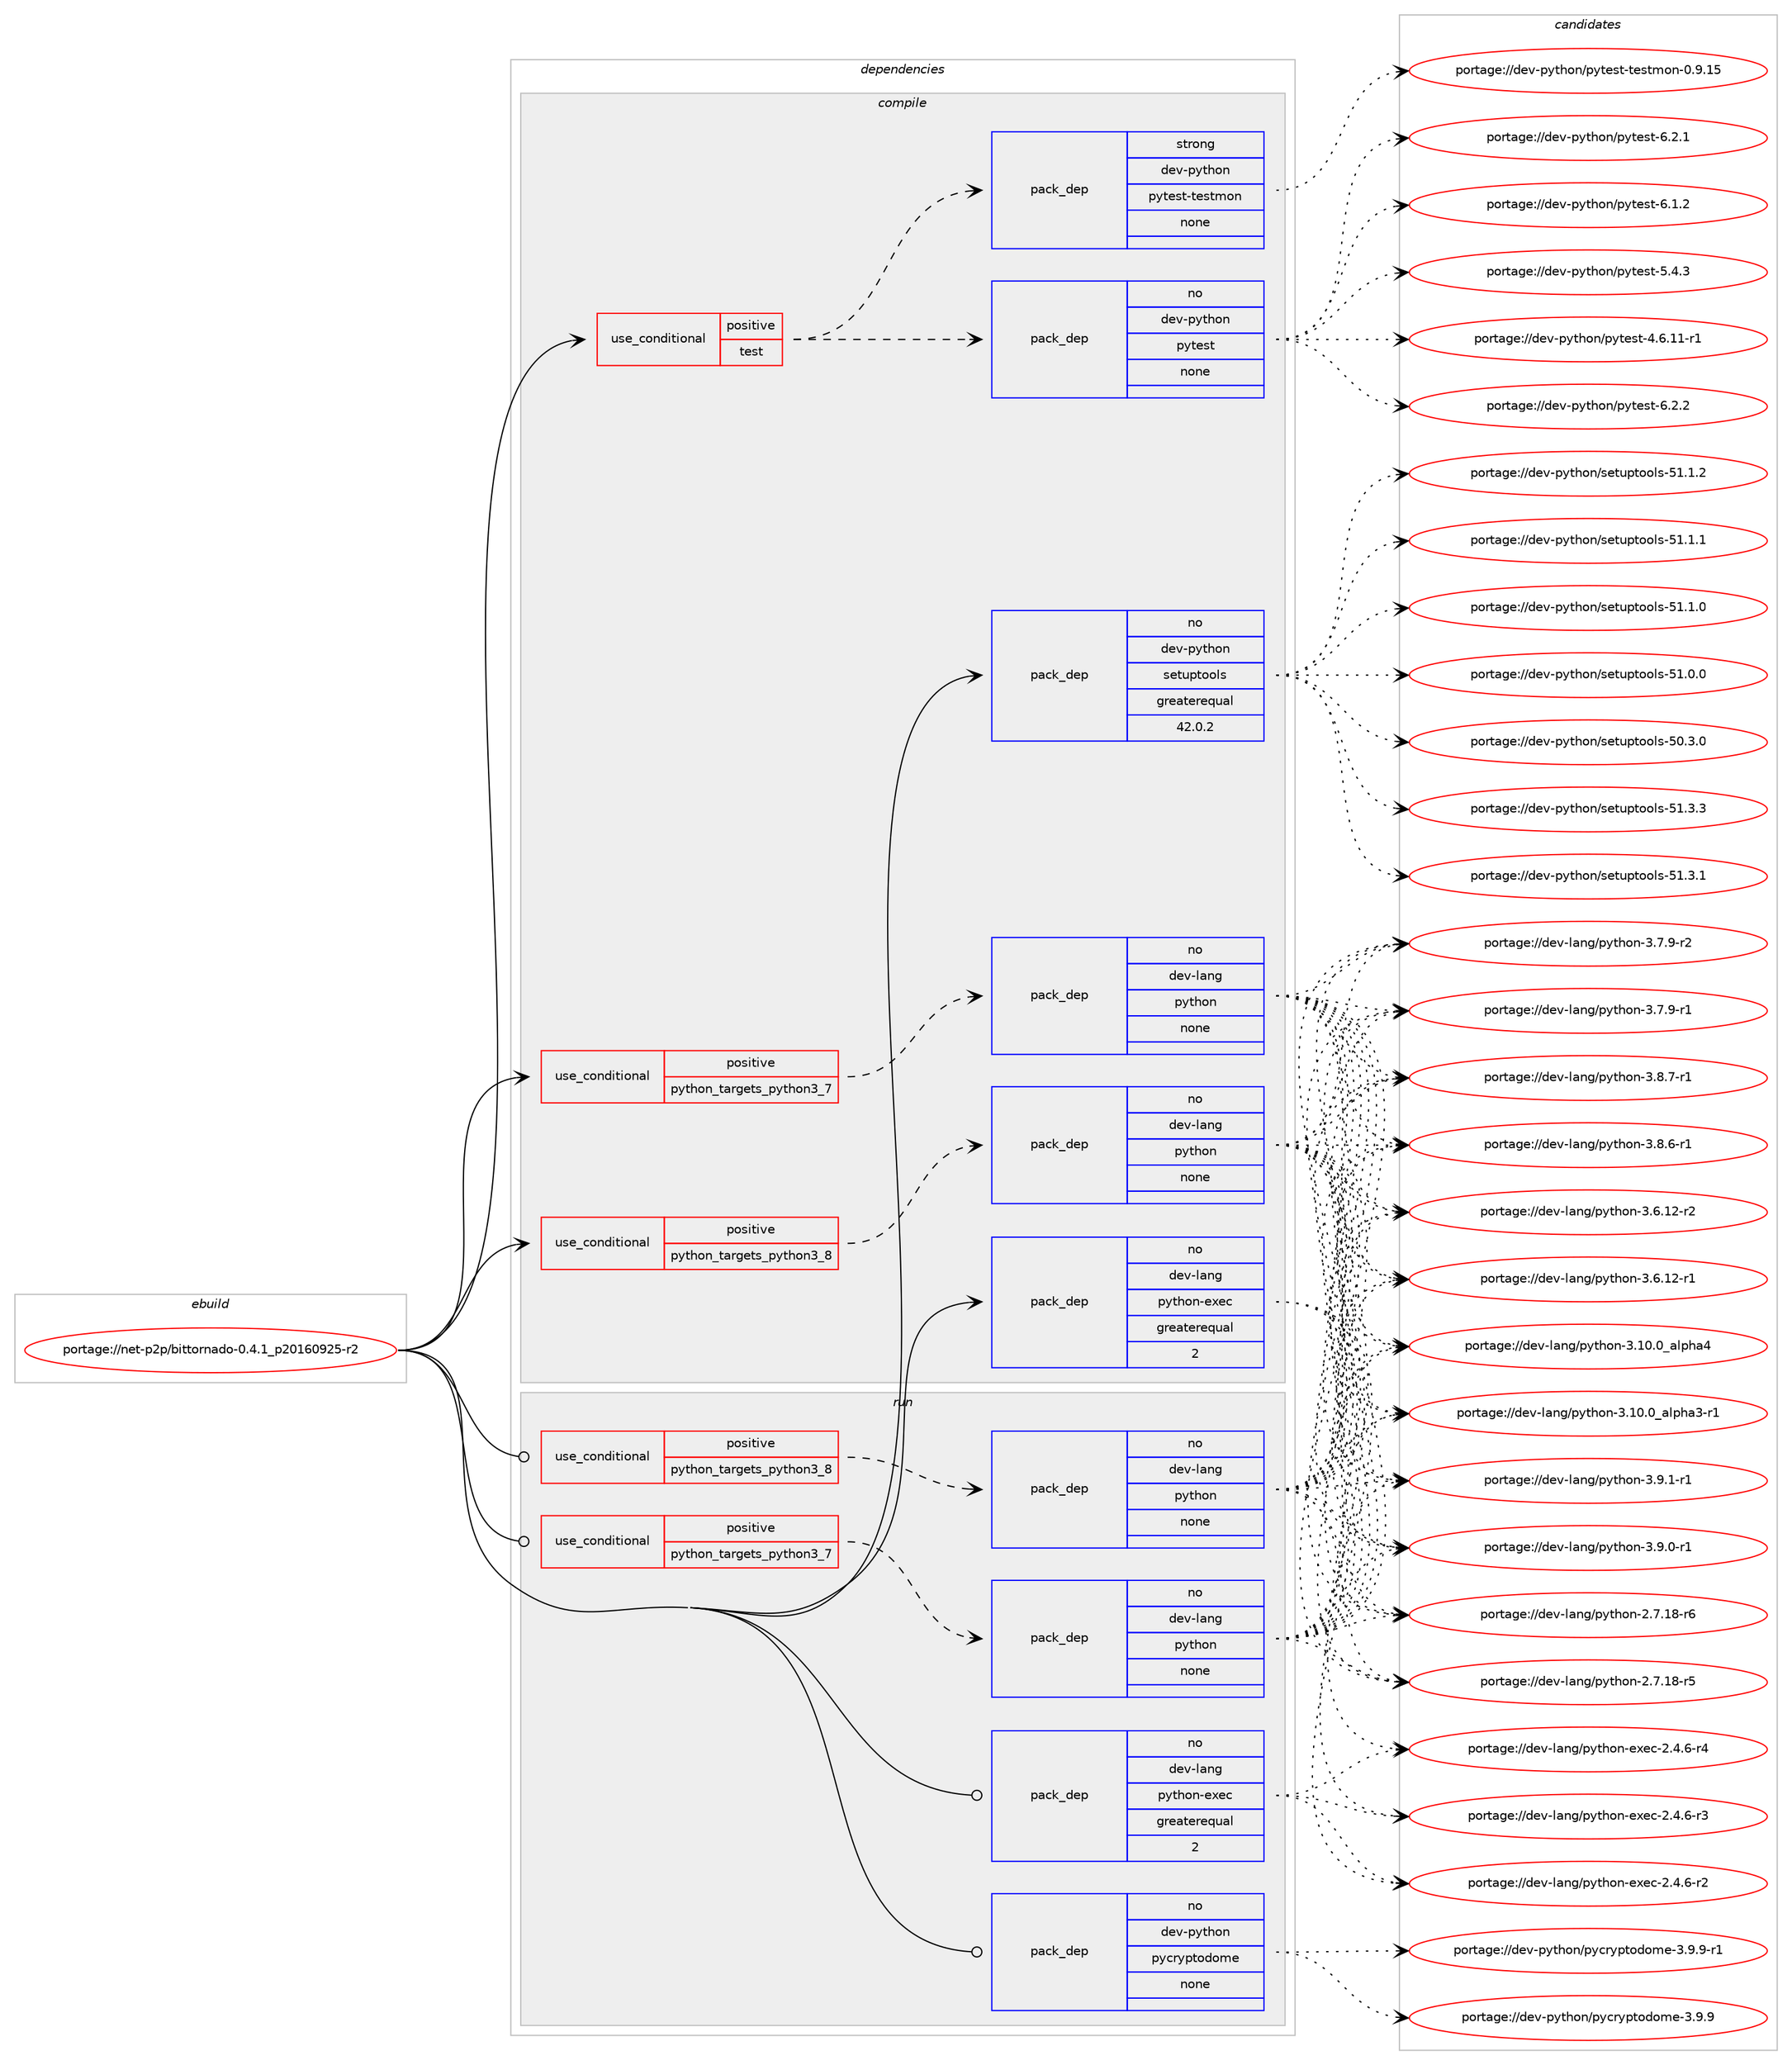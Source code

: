 digraph prolog {

# *************
# Graph options
# *************

newrank=true;
concentrate=true;
compound=true;
graph [rankdir=LR,fontname=Helvetica,fontsize=10,ranksep=1.5];#, ranksep=2.5, nodesep=0.2];
edge  [arrowhead=vee];
node  [fontname=Helvetica,fontsize=10];

# **********
# The ebuild
# **********

subgraph cluster_leftcol {
color=gray;
rank=same;
label=<<i>ebuild</i>>;
id [label="portage://net-p2p/bittornado-0.4.1_p20160925-r2", color=red, width=4, href="../net-p2p/bittornado-0.4.1_p20160925-r2.svg"];
}

# ****************
# The dependencies
# ****************

subgraph cluster_midcol {
color=gray;
label=<<i>dependencies</i>>;
subgraph cluster_compile {
fillcolor="#eeeeee";
style=filled;
label=<<i>compile</i>>;
subgraph cond7099 {
dependency22938 [label=<<TABLE BORDER="0" CELLBORDER="1" CELLSPACING="0" CELLPADDING="4"><TR><TD ROWSPAN="3" CELLPADDING="10">use_conditional</TD></TR><TR><TD>positive</TD></TR><TR><TD>python_targets_python3_7</TD></TR></TABLE>>, shape=none, color=red];
subgraph pack15656 {
dependency22939 [label=<<TABLE BORDER="0" CELLBORDER="1" CELLSPACING="0" CELLPADDING="4" WIDTH="220"><TR><TD ROWSPAN="6" CELLPADDING="30">pack_dep</TD></TR><TR><TD WIDTH="110">no</TD></TR><TR><TD>dev-lang</TD></TR><TR><TD>python</TD></TR><TR><TD>none</TD></TR><TR><TD></TD></TR></TABLE>>, shape=none, color=blue];
}
dependency22938:e -> dependency22939:w [weight=20,style="dashed",arrowhead="vee"];
}
id:e -> dependency22938:w [weight=20,style="solid",arrowhead="vee"];
subgraph cond7100 {
dependency22940 [label=<<TABLE BORDER="0" CELLBORDER="1" CELLSPACING="0" CELLPADDING="4"><TR><TD ROWSPAN="3" CELLPADDING="10">use_conditional</TD></TR><TR><TD>positive</TD></TR><TR><TD>python_targets_python3_8</TD></TR></TABLE>>, shape=none, color=red];
subgraph pack15657 {
dependency22941 [label=<<TABLE BORDER="0" CELLBORDER="1" CELLSPACING="0" CELLPADDING="4" WIDTH="220"><TR><TD ROWSPAN="6" CELLPADDING="30">pack_dep</TD></TR><TR><TD WIDTH="110">no</TD></TR><TR><TD>dev-lang</TD></TR><TR><TD>python</TD></TR><TR><TD>none</TD></TR><TR><TD></TD></TR></TABLE>>, shape=none, color=blue];
}
dependency22940:e -> dependency22941:w [weight=20,style="dashed",arrowhead="vee"];
}
id:e -> dependency22940:w [weight=20,style="solid",arrowhead="vee"];
subgraph cond7101 {
dependency22942 [label=<<TABLE BORDER="0" CELLBORDER="1" CELLSPACING="0" CELLPADDING="4"><TR><TD ROWSPAN="3" CELLPADDING="10">use_conditional</TD></TR><TR><TD>positive</TD></TR><TR><TD>test</TD></TR></TABLE>>, shape=none, color=red];
subgraph pack15658 {
dependency22943 [label=<<TABLE BORDER="0" CELLBORDER="1" CELLSPACING="0" CELLPADDING="4" WIDTH="220"><TR><TD ROWSPAN="6" CELLPADDING="30">pack_dep</TD></TR><TR><TD WIDTH="110">no</TD></TR><TR><TD>dev-python</TD></TR><TR><TD>pytest</TD></TR><TR><TD>none</TD></TR><TR><TD></TD></TR></TABLE>>, shape=none, color=blue];
}
dependency22942:e -> dependency22943:w [weight=20,style="dashed",arrowhead="vee"];
subgraph pack15659 {
dependency22944 [label=<<TABLE BORDER="0" CELLBORDER="1" CELLSPACING="0" CELLPADDING="4" WIDTH="220"><TR><TD ROWSPAN="6" CELLPADDING="30">pack_dep</TD></TR><TR><TD WIDTH="110">strong</TD></TR><TR><TD>dev-python</TD></TR><TR><TD>pytest-testmon</TD></TR><TR><TD>none</TD></TR><TR><TD></TD></TR></TABLE>>, shape=none, color=blue];
}
dependency22942:e -> dependency22944:w [weight=20,style="dashed",arrowhead="vee"];
}
id:e -> dependency22942:w [weight=20,style="solid",arrowhead="vee"];
subgraph pack15660 {
dependency22945 [label=<<TABLE BORDER="0" CELLBORDER="1" CELLSPACING="0" CELLPADDING="4" WIDTH="220"><TR><TD ROWSPAN="6" CELLPADDING="30">pack_dep</TD></TR><TR><TD WIDTH="110">no</TD></TR><TR><TD>dev-lang</TD></TR><TR><TD>python-exec</TD></TR><TR><TD>greaterequal</TD></TR><TR><TD>2</TD></TR></TABLE>>, shape=none, color=blue];
}
id:e -> dependency22945:w [weight=20,style="solid",arrowhead="vee"];
subgraph pack15661 {
dependency22946 [label=<<TABLE BORDER="0" CELLBORDER="1" CELLSPACING="0" CELLPADDING="4" WIDTH="220"><TR><TD ROWSPAN="6" CELLPADDING="30">pack_dep</TD></TR><TR><TD WIDTH="110">no</TD></TR><TR><TD>dev-python</TD></TR><TR><TD>setuptools</TD></TR><TR><TD>greaterequal</TD></TR><TR><TD>42.0.2</TD></TR></TABLE>>, shape=none, color=blue];
}
id:e -> dependency22946:w [weight=20,style="solid",arrowhead="vee"];
}
subgraph cluster_compileandrun {
fillcolor="#eeeeee";
style=filled;
label=<<i>compile and run</i>>;
}
subgraph cluster_run {
fillcolor="#eeeeee";
style=filled;
label=<<i>run</i>>;
subgraph cond7102 {
dependency22947 [label=<<TABLE BORDER="0" CELLBORDER="1" CELLSPACING="0" CELLPADDING="4"><TR><TD ROWSPAN="3" CELLPADDING="10">use_conditional</TD></TR><TR><TD>positive</TD></TR><TR><TD>python_targets_python3_7</TD></TR></TABLE>>, shape=none, color=red];
subgraph pack15662 {
dependency22948 [label=<<TABLE BORDER="0" CELLBORDER="1" CELLSPACING="0" CELLPADDING="4" WIDTH="220"><TR><TD ROWSPAN="6" CELLPADDING="30">pack_dep</TD></TR><TR><TD WIDTH="110">no</TD></TR><TR><TD>dev-lang</TD></TR><TR><TD>python</TD></TR><TR><TD>none</TD></TR><TR><TD></TD></TR></TABLE>>, shape=none, color=blue];
}
dependency22947:e -> dependency22948:w [weight=20,style="dashed",arrowhead="vee"];
}
id:e -> dependency22947:w [weight=20,style="solid",arrowhead="odot"];
subgraph cond7103 {
dependency22949 [label=<<TABLE BORDER="0" CELLBORDER="1" CELLSPACING="0" CELLPADDING="4"><TR><TD ROWSPAN="3" CELLPADDING="10">use_conditional</TD></TR><TR><TD>positive</TD></TR><TR><TD>python_targets_python3_8</TD></TR></TABLE>>, shape=none, color=red];
subgraph pack15663 {
dependency22950 [label=<<TABLE BORDER="0" CELLBORDER="1" CELLSPACING="0" CELLPADDING="4" WIDTH="220"><TR><TD ROWSPAN="6" CELLPADDING="30">pack_dep</TD></TR><TR><TD WIDTH="110">no</TD></TR><TR><TD>dev-lang</TD></TR><TR><TD>python</TD></TR><TR><TD>none</TD></TR><TR><TD></TD></TR></TABLE>>, shape=none, color=blue];
}
dependency22949:e -> dependency22950:w [weight=20,style="dashed",arrowhead="vee"];
}
id:e -> dependency22949:w [weight=20,style="solid",arrowhead="odot"];
subgraph pack15664 {
dependency22951 [label=<<TABLE BORDER="0" CELLBORDER="1" CELLSPACING="0" CELLPADDING="4" WIDTH="220"><TR><TD ROWSPAN="6" CELLPADDING="30">pack_dep</TD></TR><TR><TD WIDTH="110">no</TD></TR><TR><TD>dev-lang</TD></TR><TR><TD>python-exec</TD></TR><TR><TD>greaterequal</TD></TR><TR><TD>2</TD></TR></TABLE>>, shape=none, color=blue];
}
id:e -> dependency22951:w [weight=20,style="solid",arrowhead="odot"];
subgraph pack15665 {
dependency22952 [label=<<TABLE BORDER="0" CELLBORDER="1" CELLSPACING="0" CELLPADDING="4" WIDTH="220"><TR><TD ROWSPAN="6" CELLPADDING="30">pack_dep</TD></TR><TR><TD WIDTH="110">no</TD></TR><TR><TD>dev-python</TD></TR><TR><TD>pycryptodome</TD></TR><TR><TD>none</TD></TR><TR><TD></TD></TR></TABLE>>, shape=none, color=blue];
}
id:e -> dependency22952:w [weight=20,style="solid",arrowhead="odot"];
}
}

# **************
# The candidates
# **************

subgraph cluster_choices {
rank=same;
color=gray;
label=<<i>candidates</i>>;

subgraph choice15656 {
color=black;
nodesep=1;
choice1001011184510897110103471121211161041111104551465746494511449 [label="portage://dev-lang/python-3.9.1-r1", color=red, width=4,href="../dev-lang/python-3.9.1-r1.svg"];
choice1001011184510897110103471121211161041111104551465746484511449 [label="portage://dev-lang/python-3.9.0-r1", color=red, width=4,href="../dev-lang/python-3.9.0-r1.svg"];
choice1001011184510897110103471121211161041111104551465646554511449 [label="portage://dev-lang/python-3.8.7-r1", color=red, width=4,href="../dev-lang/python-3.8.7-r1.svg"];
choice1001011184510897110103471121211161041111104551465646544511449 [label="portage://dev-lang/python-3.8.6-r1", color=red, width=4,href="../dev-lang/python-3.8.6-r1.svg"];
choice1001011184510897110103471121211161041111104551465546574511450 [label="portage://dev-lang/python-3.7.9-r2", color=red, width=4,href="../dev-lang/python-3.7.9-r2.svg"];
choice1001011184510897110103471121211161041111104551465546574511449 [label="portage://dev-lang/python-3.7.9-r1", color=red, width=4,href="../dev-lang/python-3.7.9-r1.svg"];
choice100101118451089711010347112121116104111110455146544649504511450 [label="portage://dev-lang/python-3.6.12-r2", color=red, width=4,href="../dev-lang/python-3.6.12-r2.svg"];
choice100101118451089711010347112121116104111110455146544649504511449 [label="portage://dev-lang/python-3.6.12-r1", color=red, width=4,href="../dev-lang/python-3.6.12-r1.svg"];
choice1001011184510897110103471121211161041111104551464948464895971081121049752 [label="portage://dev-lang/python-3.10.0_alpha4", color=red, width=4,href="../dev-lang/python-3.10.0_alpha4.svg"];
choice10010111845108971101034711212111610411111045514649484648959710811210497514511449 [label="portage://dev-lang/python-3.10.0_alpha3-r1", color=red, width=4,href="../dev-lang/python-3.10.0_alpha3-r1.svg"];
choice100101118451089711010347112121116104111110455046554649564511454 [label="portage://dev-lang/python-2.7.18-r6", color=red, width=4,href="../dev-lang/python-2.7.18-r6.svg"];
choice100101118451089711010347112121116104111110455046554649564511453 [label="portage://dev-lang/python-2.7.18-r5", color=red, width=4,href="../dev-lang/python-2.7.18-r5.svg"];
dependency22939:e -> choice1001011184510897110103471121211161041111104551465746494511449:w [style=dotted,weight="100"];
dependency22939:e -> choice1001011184510897110103471121211161041111104551465746484511449:w [style=dotted,weight="100"];
dependency22939:e -> choice1001011184510897110103471121211161041111104551465646554511449:w [style=dotted,weight="100"];
dependency22939:e -> choice1001011184510897110103471121211161041111104551465646544511449:w [style=dotted,weight="100"];
dependency22939:e -> choice1001011184510897110103471121211161041111104551465546574511450:w [style=dotted,weight="100"];
dependency22939:e -> choice1001011184510897110103471121211161041111104551465546574511449:w [style=dotted,weight="100"];
dependency22939:e -> choice100101118451089711010347112121116104111110455146544649504511450:w [style=dotted,weight="100"];
dependency22939:e -> choice100101118451089711010347112121116104111110455146544649504511449:w [style=dotted,weight="100"];
dependency22939:e -> choice1001011184510897110103471121211161041111104551464948464895971081121049752:w [style=dotted,weight="100"];
dependency22939:e -> choice10010111845108971101034711212111610411111045514649484648959710811210497514511449:w [style=dotted,weight="100"];
dependency22939:e -> choice100101118451089711010347112121116104111110455046554649564511454:w [style=dotted,weight="100"];
dependency22939:e -> choice100101118451089711010347112121116104111110455046554649564511453:w [style=dotted,weight="100"];
}
subgraph choice15657 {
color=black;
nodesep=1;
choice1001011184510897110103471121211161041111104551465746494511449 [label="portage://dev-lang/python-3.9.1-r1", color=red, width=4,href="../dev-lang/python-3.9.1-r1.svg"];
choice1001011184510897110103471121211161041111104551465746484511449 [label="portage://dev-lang/python-3.9.0-r1", color=red, width=4,href="../dev-lang/python-3.9.0-r1.svg"];
choice1001011184510897110103471121211161041111104551465646554511449 [label="portage://dev-lang/python-3.8.7-r1", color=red, width=4,href="../dev-lang/python-3.8.7-r1.svg"];
choice1001011184510897110103471121211161041111104551465646544511449 [label="portage://dev-lang/python-3.8.6-r1", color=red, width=4,href="../dev-lang/python-3.8.6-r1.svg"];
choice1001011184510897110103471121211161041111104551465546574511450 [label="portage://dev-lang/python-3.7.9-r2", color=red, width=4,href="../dev-lang/python-3.7.9-r2.svg"];
choice1001011184510897110103471121211161041111104551465546574511449 [label="portage://dev-lang/python-3.7.9-r1", color=red, width=4,href="../dev-lang/python-3.7.9-r1.svg"];
choice100101118451089711010347112121116104111110455146544649504511450 [label="portage://dev-lang/python-3.6.12-r2", color=red, width=4,href="../dev-lang/python-3.6.12-r2.svg"];
choice100101118451089711010347112121116104111110455146544649504511449 [label="portage://dev-lang/python-3.6.12-r1", color=red, width=4,href="../dev-lang/python-3.6.12-r1.svg"];
choice1001011184510897110103471121211161041111104551464948464895971081121049752 [label="portage://dev-lang/python-3.10.0_alpha4", color=red, width=4,href="../dev-lang/python-3.10.0_alpha4.svg"];
choice10010111845108971101034711212111610411111045514649484648959710811210497514511449 [label="portage://dev-lang/python-3.10.0_alpha3-r1", color=red, width=4,href="../dev-lang/python-3.10.0_alpha3-r1.svg"];
choice100101118451089711010347112121116104111110455046554649564511454 [label="portage://dev-lang/python-2.7.18-r6", color=red, width=4,href="../dev-lang/python-2.7.18-r6.svg"];
choice100101118451089711010347112121116104111110455046554649564511453 [label="portage://dev-lang/python-2.7.18-r5", color=red, width=4,href="../dev-lang/python-2.7.18-r5.svg"];
dependency22941:e -> choice1001011184510897110103471121211161041111104551465746494511449:w [style=dotted,weight="100"];
dependency22941:e -> choice1001011184510897110103471121211161041111104551465746484511449:w [style=dotted,weight="100"];
dependency22941:e -> choice1001011184510897110103471121211161041111104551465646554511449:w [style=dotted,weight="100"];
dependency22941:e -> choice1001011184510897110103471121211161041111104551465646544511449:w [style=dotted,weight="100"];
dependency22941:e -> choice1001011184510897110103471121211161041111104551465546574511450:w [style=dotted,weight="100"];
dependency22941:e -> choice1001011184510897110103471121211161041111104551465546574511449:w [style=dotted,weight="100"];
dependency22941:e -> choice100101118451089711010347112121116104111110455146544649504511450:w [style=dotted,weight="100"];
dependency22941:e -> choice100101118451089711010347112121116104111110455146544649504511449:w [style=dotted,weight="100"];
dependency22941:e -> choice1001011184510897110103471121211161041111104551464948464895971081121049752:w [style=dotted,weight="100"];
dependency22941:e -> choice10010111845108971101034711212111610411111045514649484648959710811210497514511449:w [style=dotted,weight="100"];
dependency22941:e -> choice100101118451089711010347112121116104111110455046554649564511454:w [style=dotted,weight="100"];
dependency22941:e -> choice100101118451089711010347112121116104111110455046554649564511453:w [style=dotted,weight="100"];
}
subgraph choice15658 {
color=black;
nodesep=1;
choice1001011184511212111610411111047112121116101115116455446504650 [label="portage://dev-python/pytest-6.2.2", color=red, width=4,href="../dev-python/pytest-6.2.2.svg"];
choice1001011184511212111610411111047112121116101115116455446504649 [label="portage://dev-python/pytest-6.2.1", color=red, width=4,href="../dev-python/pytest-6.2.1.svg"];
choice1001011184511212111610411111047112121116101115116455446494650 [label="portage://dev-python/pytest-6.1.2", color=red, width=4,href="../dev-python/pytest-6.1.2.svg"];
choice1001011184511212111610411111047112121116101115116455346524651 [label="portage://dev-python/pytest-5.4.3", color=red, width=4,href="../dev-python/pytest-5.4.3.svg"];
choice1001011184511212111610411111047112121116101115116455246544649494511449 [label="portage://dev-python/pytest-4.6.11-r1", color=red, width=4,href="../dev-python/pytest-4.6.11-r1.svg"];
dependency22943:e -> choice1001011184511212111610411111047112121116101115116455446504650:w [style=dotted,weight="100"];
dependency22943:e -> choice1001011184511212111610411111047112121116101115116455446504649:w [style=dotted,weight="100"];
dependency22943:e -> choice1001011184511212111610411111047112121116101115116455446494650:w [style=dotted,weight="100"];
dependency22943:e -> choice1001011184511212111610411111047112121116101115116455346524651:w [style=dotted,weight="100"];
dependency22943:e -> choice1001011184511212111610411111047112121116101115116455246544649494511449:w [style=dotted,weight="100"];
}
subgraph choice15659 {
color=black;
nodesep=1;
choice10010111845112121116104111110471121211161011151164511610111511610911111045484657464953 [label="portage://dev-python/pytest-testmon-0.9.15", color=red, width=4,href="../dev-python/pytest-testmon-0.9.15.svg"];
dependency22944:e -> choice10010111845112121116104111110471121211161011151164511610111511610911111045484657464953:w [style=dotted,weight="100"];
}
subgraph choice15660 {
color=black;
nodesep=1;
choice10010111845108971101034711212111610411111045101120101994550465246544511452 [label="portage://dev-lang/python-exec-2.4.6-r4", color=red, width=4,href="../dev-lang/python-exec-2.4.6-r4.svg"];
choice10010111845108971101034711212111610411111045101120101994550465246544511451 [label="portage://dev-lang/python-exec-2.4.6-r3", color=red, width=4,href="../dev-lang/python-exec-2.4.6-r3.svg"];
choice10010111845108971101034711212111610411111045101120101994550465246544511450 [label="portage://dev-lang/python-exec-2.4.6-r2", color=red, width=4,href="../dev-lang/python-exec-2.4.6-r2.svg"];
dependency22945:e -> choice10010111845108971101034711212111610411111045101120101994550465246544511452:w [style=dotted,weight="100"];
dependency22945:e -> choice10010111845108971101034711212111610411111045101120101994550465246544511451:w [style=dotted,weight="100"];
dependency22945:e -> choice10010111845108971101034711212111610411111045101120101994550465246544511450:w [style=dotted,weight="100"];
}
subgraph choice15661 {
color=black;
nodesep=1;
choice100101118451121211161041111104711510111611711211611111110811545534946514651 [label="portage://dev-python/setuptools-51.3.3", color=red, width=4,href="../dev-python/setuptools-51.3.3.svg"];
choice100101118451121211161041111104711510111611711211611111110811545534946514649 [label="portage://dev-python/setuptools-51.3.1", color=red, width=4,href="../dev-python/setuptools-51.3.1.svg"];
choice100101118451121211161041111104711510111611711211611111110811545534946494650 [label="portage://dev-python/setuptools-51.1.2", color=red, width=4,href="../dev-python/setuptools-51.1.2.svg"];
choice100101118451121211161041111104711510111611711211611111110811545534946494649 [label="portage://dev-python/setuptools-51.1.1", color=red, width=4,href="../dev-python/setuptools-51.1.1.svg"];
choice100101118451121211161041111104711510111611711211611111110811545534946494648 [label="portage://dev-python/setuptools-51.1.0", color=red, width=4,href="../dev-python/setuptools-51.1.0.svg"];
choice100101118451121211161041111104711510111611711211611111110811545534946484648 [label="portage://dev-python/setuptools-51.0.0", color=red, width=4,href="../dev-python/setuptools-51.0.0.svg"];
choice100101118451121211161041111104711510111611711211611111110811545534846514648 [label="portage://dev-python/setuptools-50.3.0", color=red, width=4,href="../dev-python/setuptools-50.3.0.svg"];
dependency22946:e -> choice100101118451121211161041111104711510111611711211611111110811545534946514651:w [style=dotted,weight="100"];
dependency22946:e -> choice100101118451121211161041111104711510111611711211611111110811545534946514649:w [style=dotted,weight="100"];
dependency22946:e -> choice100101118451121211161041111104711510111611711211611111110811545534946494650:w [style=dotted,weight="100"];
dependency22946:e -> choice100101118451121211161041111104711510111611711211611111110811545534946494649:w [style=dotted,weight="100"];
dependency22946:e -> choice100101118451121211161041111104711510111611711211611111110811545534946494648:w [style=dotted,weight="100"];
dependency22946:e -> choice100101118451121211161041111104711510111611711211611111110811545534946484648:w [style=dotted,weight="100"];
dependency22946:e -> choice100101118451121211161041111104711510111611711211611111110811545534846514648:w [style=dotted,weight="100"];
}
subgraph choice15662 {
color=black;
nodesep=1;
choice1001011184510897110103471121211161041111104551465746494511449 [label="portage://dev-lang/python-3.9.1-r1", color=red, width=4,href="../dev-lang/python-3.9.1-r1.svg"];
choice1001011184510897110103471121211161041111104551465746484511449 [label="portage://dev-lang/python-3.9.0-r1", color=red, width=4,href="../dev-lang/python-3.9.0-r1.svg"];
choice1001011184510897110103471121211161041111104551465646554511449 [label="portage://dev-lang/python-3.8.7-r1", color=red, width=4,href="../dev-lang/python-3.8.7-r1.svg"];
choice1001011184510897110103471121211161041111104551465646544511449 [label="portage://dev-lang/python-3.8.6-r1", color=red, width=4,href="../dev-lang/python-3.8.6-r1.svg"];
choice1001011184510897110103471121211161041111104551465546574511450 [label="portage://dev-lang/python-3.7.9-r2", color=red, width=4,href="../dev-lang/python-3.7.9-r2.svg"];
choice1001011184510897110103471121211161041111104551465546574511449 [label="portage://dev-lang/python-3.7.9-r1", color=red, width=4,href="../dev-lang/python-3.7.9-r1.svg"];
choice100101118451089711010347112121116104111110455146544649504511450 [label="portage://dev-lang/python-3.6.12-r2", color=red, width=4,href="../dev-lang/python-3.6.12-r2.svg"];
choice100101118451089711010347112121116104111110455146544649504511449 [label="portage://dev-lang/python-3.6.12-r1", color=red, width=4,href="../dev-lang/python-3.6.12-r1.svg"];
choice1001011184510897110103471121211161041111104551464948464895971081121049752 [label="portage://dev-lang/python-3.10.0_alpha4", color=red, width=4,href="../dev-lang/python-3.10.0_alpha4.svg"];
choice10010111845108971101034711212111610411111045514649484648959710811210497514511449 [label="portage://dev-lang/python-3.10.0_alpha3-r1", color=red, width=4,href="../dev-lang/python-3.10.0_alpha3-r1.svg"];
choice100101118451089711010347112121116104111110455046554649564511454 [label="portage://dev-lang/python-2.7.18-r6", color=red, width=4,href="../dev-lang/python-2.7.18-r6.svg"];
choice100101118451089711010347112121116104111110455046554649564511453 [label="portage://dev-lang/python-2.7.18-r5", color=red, width=4,href="../dev-lang/python-2.7.18-r5.svg"];
dependency22948:e -> choice1001011184510897110103471121211161041111104551465746494511449:w [style=dotted,weight="100"];
dependency22948:e -> choice1001011184510897110103471121211161041111104551465746484511449:w [style=dotted,weight="100"];
dependency22948:e -> choice1001011184510897110103471121211161041111104551465646554511449:w [style=dotted,weight="100"];
dependency22948:e -> choice1001011184510897110103471121211161041111104551465646544511449:w [style=dotted,weight="100"];
dependency22948:e -> choice1001011184510897110103471121211161041111104551465546574511450:w [style=dotted,weight="100"];
dependency22948:e -> choice1001011184510897110103471121211161041111104551465546574511449:w [style=dotted,weight="100"];
dependency22948:e -> choice100101118451089711010347112121116104111110455146544649504511450:w [style=dotted,weight="100"];
dependency22948:e -> choice100101118451089711010347112121116104111110455146544649504511449:w [style=dotted,weight="100"];
dependency22948:e -> choice1001011184510897110103471121211161041111104551464948464895971081121049752:w [style=dotted,weight="100"];
dependency22948:e -> choice10010111845108971101034711212111610411111045514649484648959710811210497514511449:w [style=dotted,weight="100"];
dependency22948:e -> choice100101118451089711010347112121116104111110455046554649564511454:w [style=dotted,weight="100"];
dependency22948:e -> choice100101118451089711010347112121116104111110455046554649564511453:w [style=dotted,weight="100"];
}
subgraph choice15663 {
color=black;
nodesep=1;
choice1001011184510897110103471121211161041111104551465746494511449 [label="portage://dev-lang/python-3.9.1-r1", color=red, width=4,href="../dev-lang/python-3.9.1-r1.svg"];
choice1001011184510897110103471121211161041111104551465746484511449 [label="portage://dev-lang/python-3.9.0-r1", color=red, width=4,href="../dev-lang/python-3.9.0-r1.svg"];
choice1001011184510897110103471121211161041111104551465646554511449 [label="portage://dev-lang/python-3.8.7-r1", color=red, width=4,href="../dev-lang/python-3.8.7-r1.svg"];
choice1001011184510897110103471121211161041111104551465646544511449 [label="portage://dev-lang/python-3.8.6-r1", color=red, width=4,href="../dev-lang/python-3.8.6-r1.svg"];
choice1001011184510897110103471121211161041111104551465546574511450 [label="portage://dev-lang/python-3.7.9-r2", color=red, width=4,href="../dev-lang/python-3.7.9-r2.svg"];
choice1001011184510897110103471121211161041111104551465546574511449 [label="portage://dev-lang/python-3.7.9-r1", color=red, width=4,href="../dev-lang/python-3.7.9-r1.svg"];
choice100101118451089711010347112121116104111110455146544649504511450 [label="portage://dev-lang/python-3.6.12-r2", color=red, width=4,href="../dev-lang/python-3.6.12-r2.svg"];
choice100101118451089711010347112121116104111110455146544649504511449 [label="portage://dev-lang/python-3.6.12-r1", color=red, width=4,href="../dev-lang/python-3.6.12-r1.svg"];
choice1001011184510897110103471121211161041111104551464948464895971081121049752 [label="portage://dev-lang/python-3.10.0_alpha4", color=red, width=4,href="../dev-lang/python-3.10.0_alpha4.svg"];
choice10010111845108971101034711212111610411111045514649484648959710811210497514511449 [label="portage://dev-lang/python-3.10.0_alpha3-r1", color=red, width=4,href="../dev-lang/python-3.10.0_alpha3-r1.svg"];
choice100101118451089711010347112121116104111110455046554649564511454 [label="portage://dev-lang/python-2.7.18-r6", color=red, width=4,href="../dev-lang/python-2.7.18-r6.svg"];
choice100101118451089711010347112121116104111110455046554649564511453 [label="portage://dev-lang/python-2.7.18-r5", color=red, width=4,href="../dev-lang/python-2.7.18-r5.svg"];
dependency22950:e -> choice1001011184510897110103471121211161041111104551465746494511449:w [style=dotted,weight="100"];
dependency22950:e -> choice1001011184510897110103471121211161041111104551465746484511449:w [style=dotted,weight="100"];
dependency22950:e -> choice1001011184510897110103471121211161041111104551465646554511449:w [style=dotted,weight="100"];
dependency22950:e -> choice1001011184510897110103471121211161041111104551465646544511449:w [style=dotted,weight="100"];
dependency22950:e -> choice1001011184510897110103471121211161041111104551465546574511450:w [style=dotted,weight="100"];
dependency22950:e -> choice1001011184510897110103471121211161041111104551465546574511449:w [style=dotted,weight="100"];
dependency22950:e -> choice100101118451089711010347112121116104111110455146544649504511450:w [style=dotted,weight="100"];
dependency22950:e -> choice100101118451089711010347112121116104111110455146544649504511449:w [style=dotted,weight="100"];
dependency22950:e -> choice1001011184510897110103471121211161041111104551464948464895971081121049752:w [style=dotted,weight="100"];
dependency22950:e -> choice10010111845108971101034711212111610411111045514649484648959710811210497514511449:w [style=dotted,weight="100"];
dependency22950:e -> choice100101118451089711010347112121116104111110455046554649564511454:w [style=dotted,weight="100"];
dependency22950:e -> choice100101118451089711010347112121116104111110455046554649564511453:w [style=dotted,weight="100"];
}
subgraph choice15664 {
color=black;
nodesep=1;
choice10010111845108971101034711212111610411111045101120101994550465246544511452 [label="portage://dev-lang/python-exec-2.4.6-r4", color=red, width=4,href="../dev-lang/python-exec-2.4.6-r4.svg"];
choice10010111845108971101034711212111610411111045101120101994550465246544511451 [label="portage://dev-lang/python-exec-2.4.6-r3", color=red, width=4,href="../dev-lang/python-exec-2.4.6-r3.svg"];
choice10010111845108971101034711212111610411111045101120101994550465246544511450 [label="portage://dev-lang/python-exec-2.4.6-r2", color=red, width=4,href="../dev-lang/python-exec-2.4.6-r2.svg"];
dependency22951:e -> choice10010111845108971101034711212111610411111045101120101994550465246544511452:w [style=dotted,weight="100"];
dependency22951:e -> choice10010111845108971101034711212111610411111045101120101994550465246544511451:w [style=dotted,weight="100"];
dependency22951:e -> choice10010111845108971101034711212111610411111045101120101994550465246544511450:w [style=dotted,weight="100"];
}
subgraph choice15665 {
color=black;
nodesep=1;
choice1001011184511212111610411111047112121991141211121161111001111091014551465746574511449 [label="portage://dev-python/pycryptodome-3.9.9-r1", color=red, width=4,href="../dev-python/pycryptodome-3.9.9-r1.svg"];
choice100101118451121211161041111104711212199114121112116111100111109101455146574657 [label="portage://dev-python/pycryptodome-3.9.9", color=red, width=4,href="../dev-python/pycryptodome-3.9.9.svg"];
dependency22952:e -> choice1001011184511212111610411111047112121991141211121161111001111091014551465746574511449:w [style=dotted,weight="100"];
dependency22952:e -> choice100101118451121211161041111104711212199114121112116111100111109101455146574657:w [style=dotted,weight="100"];
}
}

}
